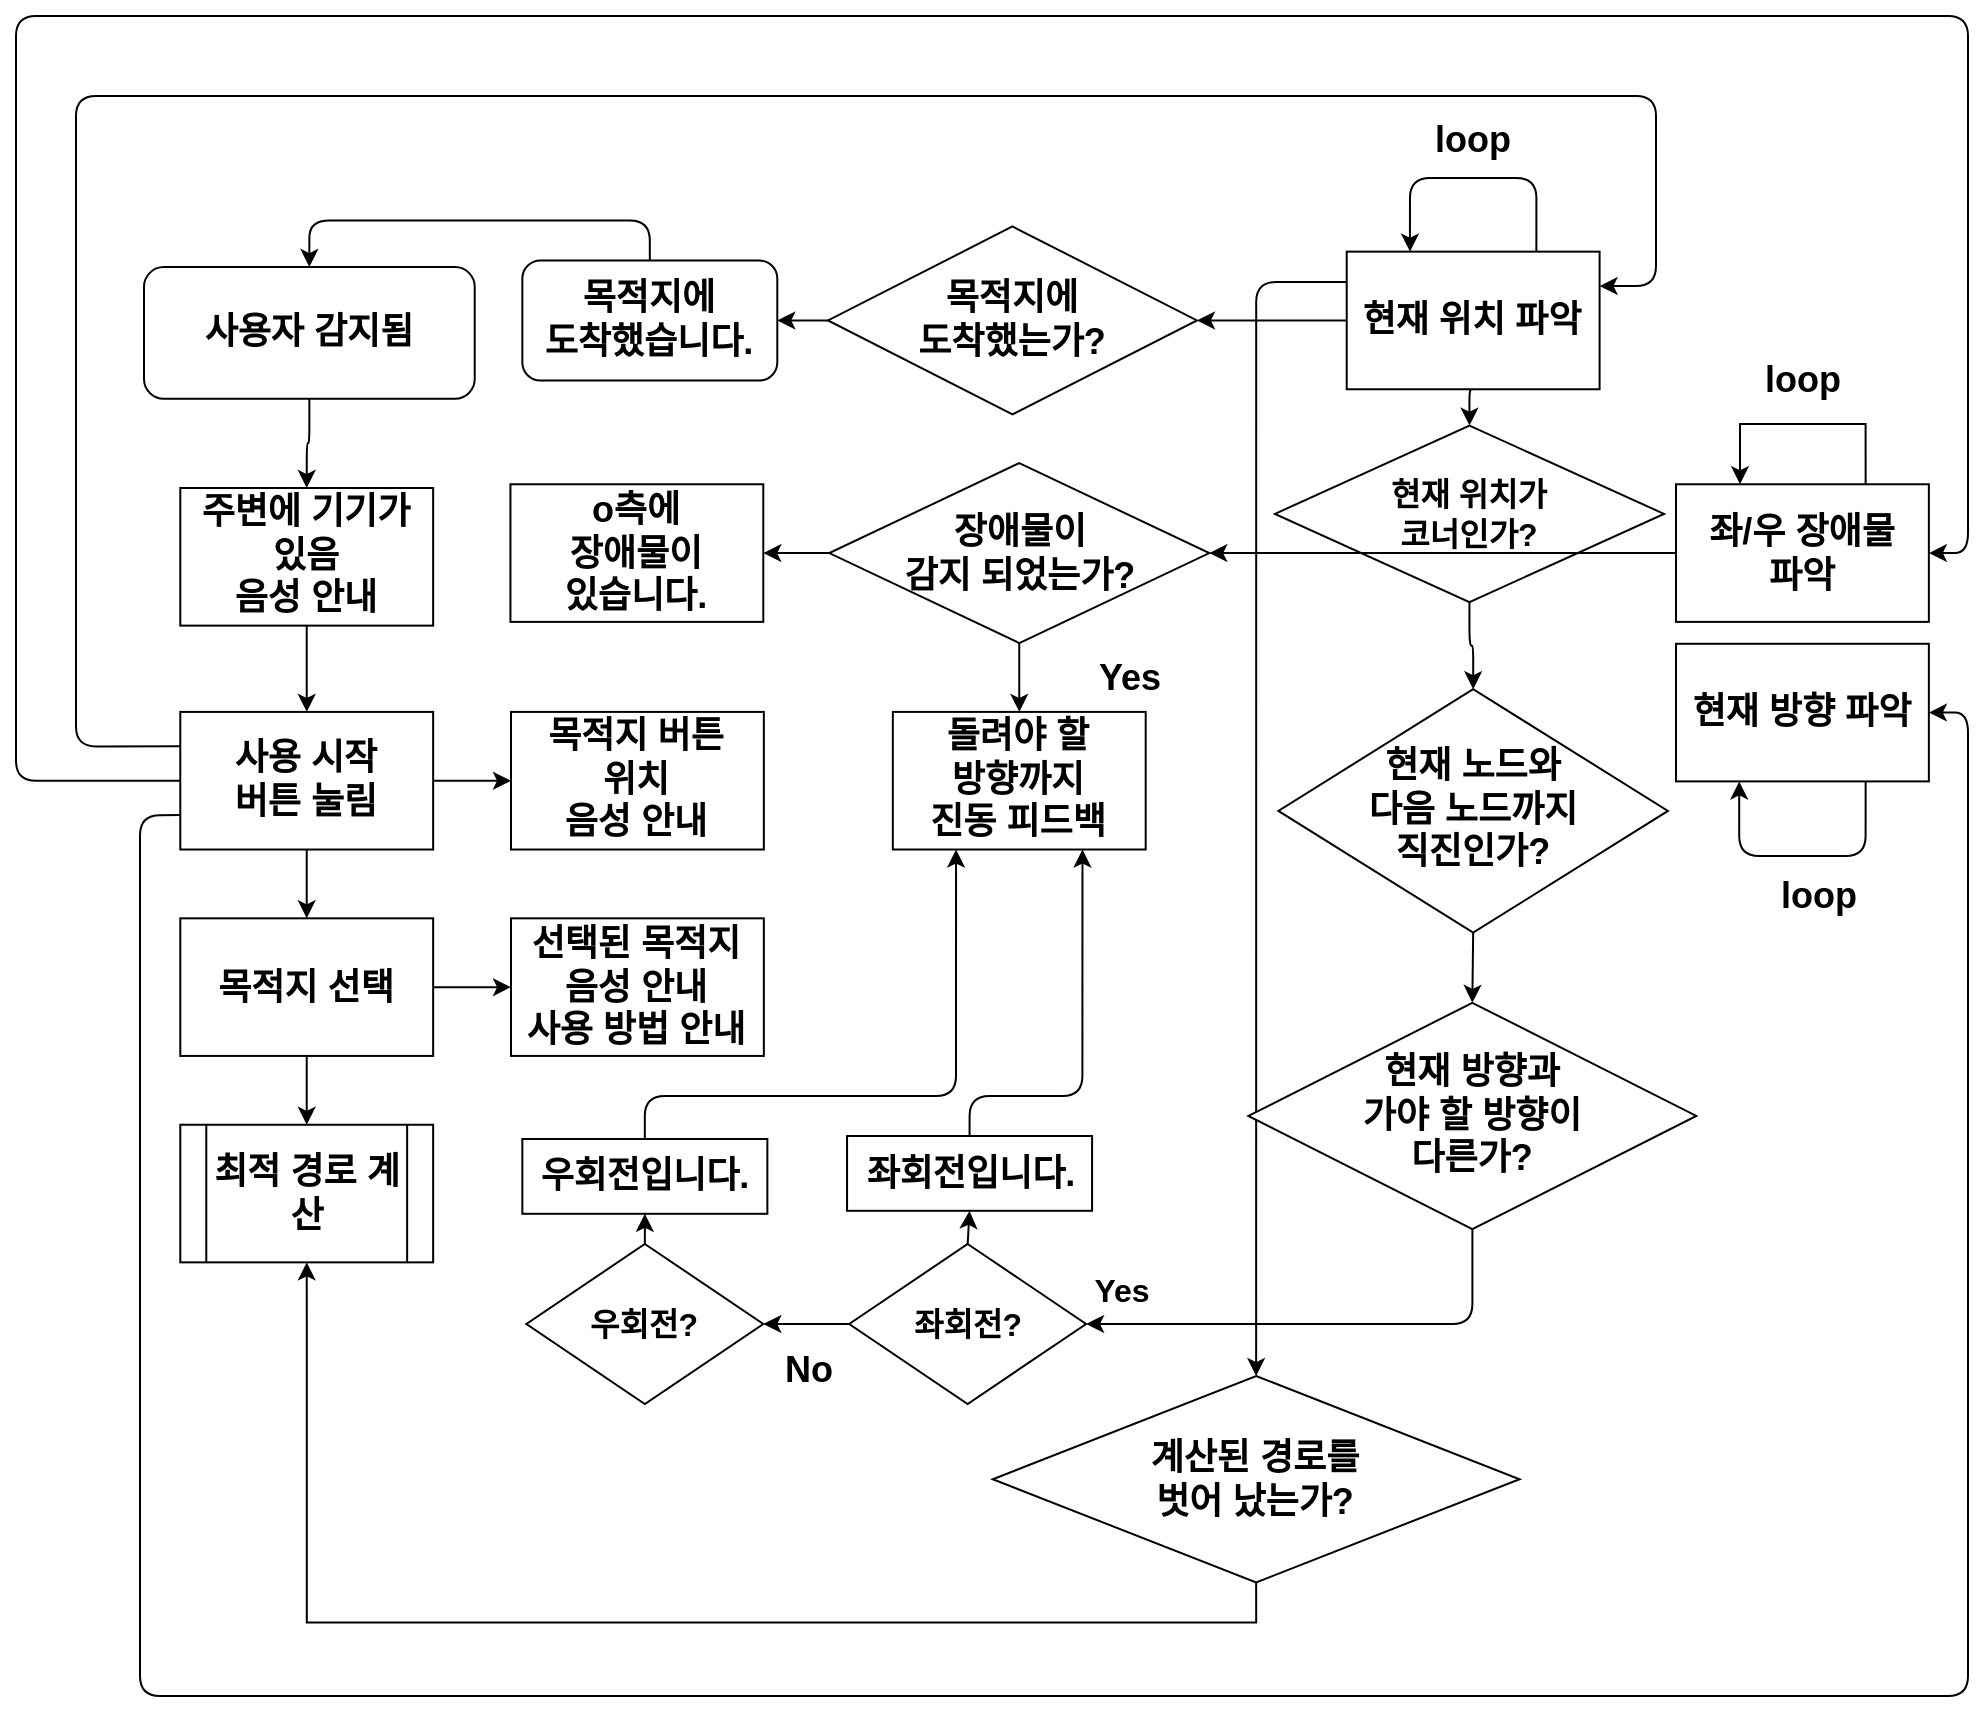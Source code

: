 <mxfile version="18.1.3" type="github">
  <diagram id="C5RBs43oDa-KdzZeNtuy" name="Page-1">
    <mxGraphModel dx="2739" dy="1591" grid="1" gridSize="10" guides="1" tooltips="1" connect="1" arrows="1" fold="1" page="1" pageScale="1" pageWidth="827" pageHeight="1169" math="0" shadow="0">
      <root>
        <mxCell id="WIyWlLk6GJQsqaUBKTNV-0" />
        <mxCell id="WIyWlLk6GJQsqaUBKTNV-1" parent="WIyWlLk6GJQsqaUBKTNV-0" />
        <mxCell id="Lw8Vetlz8jhkd45uVKWY-126" style="edgeStyle=orthogonalEdgeStyle;curved=0;rounded=1;sketch=0;orthogonalLoop=1;jettySize=auto;html=1;exitX=0;exitY=0.5;exitDx=0;exitDy=0;fontSize=16;entryX=0.5;entryY=0;entryDx=0;entryDy=0;" edge="1" parent="WIyWlLk6GJQsqaUBKTNV-1" target="Lw8Vetlz8jhkd45uVKWY-46">
          <mxGeometry relative="1" as="geometry">
            <mxPoint x="1748.359" y="233.03" as="sourcePoint" />
            <mxPoint x="1695.069" y="873.004" as="targetPoint" />
            <Array as="points">
              <mxPoint x="1690" y="233" />
            </Array>
          </mxGeometry>
        </mxCell>
        <mxCell id="Lw8Vetlz8jhkd45uVKWY-21" value="사용자 감지됨" style="rounded=1;whiteSpace=wrap;html=1;fontSize=18;glass=0;strokeWidth=1;shadow=0;fontStyle=1;verticalAlign=middle;horizontal=1;" vertex="1" parent="WIyWlLk6GJQsqaUBKTNV-1">
          <mxGeometry x="1134" y="225.54" width="165.36" height="65.87" as="geometry" />
        </mxCell>
        <mxCell id="Lw8Vetlz8jhkd45uVKWY-22" value="사용 시작&lt;br style=&quot;font-size: 18px;&quot;&gt;버튼 눌림" style="rounded=0;whiteSpace=wrap;html=1;fontStyle=1;fontSize=18;verticalAlign=middle;horizontal=1;" vertex="1" parent="WIyWlLk6GJQsqaUBKTNV-1">
          <mxGeometry x="1152.143" y="447.954" width="126.429" height="68.807" as="geometry" />
        </mxCell>
        <mxCell id="Lw8Vetlz8jhkd45uVKWY-23" value="목적지 선택" style="rounded=0;whiteSpace=wrap;html=1;fontStyle=1;fontSize=18;verticalAlign=middle;horizontal=1;" vertex="1" parent="WIyWlLk6GJQsqaUBKTNV-1">
          <mxGeometry x="1152.143" y="551.165" width="126.429" height="68.807" as="geometry" />
        </mxCell>
        <mxCell id="Lw8Vetlz8jhkd45uVKWY-24" style="edgeStyle=orthogonalEdgeStyle;rounded=0;orthogonalLoop=1;jettySize=auto;html=1;exitX=0.5;exitY=1;exitDx=0;exitDy=0;entryX=0.5;entryY=0;entryDx=0;entryDy=0;fontStyle=1;fontSize=18;verticalAlign=middle;horizontal=1;" edge="1" source="Lw8Vetlz8jhkd45uVKWY-22" target="Lw8Vetlz8jhkd45uVKWY-23" parent="WIyWlLk6GJQsqaUBKTNV-1">
          <mxGeometry relative="1" as="geometry" />
        </mxCell>
        <mxCell id="Lw8Vetlz8jhkd45uVKWY-25" value="최적 경로 계산" style="shape=process;whiteSpace=wrap;html=1;backgroundOutline=1;fontStyle=1;fontSize=18;verticalAlign=middle;horizontal=1;" vertex="1" parent="WIyWlLk6GJQsqaUBKTNV-1">
          <mxGeometry x="1152.143" y="654.376" width="126.429" height="68.807" as="geometry" />
        </mxCell>
        <mxCell id="Lw8Vetlz8jhkd45uVKWY-26" style="edgeStyle=orthogonalEdgeStyle;rounded=0;orthogonalLoop=1;jettySize=auto;html=1;exitX=0.5;exitY=1;exitDx=0;exitDy=0;entryX=0.5;entryY=0;entryDx=0;entryDy=0;fontStyle=1;fontSize=18;verticalAlign=middle;horizontal=1;" edge="1" source="Lw8Vetlz8jhkd45uVKWY-23" target="Lw8Vetlz8jhkd45uVKWY-25" parent="WIyWlLk6GJQsqaUBKTNV-1">
          <mxGeometry relative="1" as="geometry" />
        </mxCell>
        <mxCell id="Lw8Vetlz8jhkd45uVKWY-27" value="" style="edgeStyle=orthogonalEdgeStyle;rounded=0;orthogonalLoop=1;jettySize=auto;html=1;fontStyle=1;fontSize=18;verticalAlign=middle;horizontal=1;" edge="1" source="Lw8Vetlz8jhkd45uVKWY-28" target="Lw8Vetlz8jhkd45uVKWY-22" parent="WIyWlLk6GJQsqaUBKTNV-1">
          <mxGeometry relative="1" as="geometry" />
        </mxCell>
        <mxCell id="Lw8Vetlz8jhkd45uVKWY-28" value="주변에 기기가 있음&lt;br style=&quot;font-size: 18px;&quot;&gt;음성 안내" style="rounded=0;whiteSpace=wrap;html=1;fontStyle=1;fontSize=18;verticalAlign=middle;horizontal=1;" vertex="1" parent="WIyWlLk6GJQsqaUBKTNV-1">
          <mxGeometry x="1152.143" y="336.005" width="126.429" height="68.807" as="geometry" />
        </mxCell>
        <mxCell id="Lw8Vetlz8jhkd45uVKWY-158" style="edgeStyle=orthogonalEdgeStyle;curved=0;rounded=1;sketch=0;orthogonalLoop=1;jettySize=auto;html=1;exitX=0.5;exitY=1;exitDx=0;exitDy=0;entryX=0.5;entryY=0;entryDx=0;entryDy=0;fontSize=16;" edge="1" parent="WIyWlLk6GJQsqaUBKTNV-1" source="Lw8Vetlz8jhkd45uVKWY-21" target="Lw8Vetlz8jhkd45uVKWY-28">
          <mxGeometry relative="1" as="geometry" />
        </mxCell>
        <mxCell id="Lw8Vetlz8jhkd45uVKWY-33" value="목적지 버튼&lt;br&gt;위치&lt;br style=&quot;font-size: 18px;&quot;&gt;음성 안내" style="whiteSpace=wrap;html=1;rounded=0;fontStyle=1;fontSize=18;verticalAlign=middle;horizontal=1;" vertex="1" parent="WIyWlLk6GJQsqaUBKTNV-1">
          <mxGeometry x="1317.494" y="447.954" width="126.429" height="68.807" as="geometry" />
        </mxCell>
        <mxCell id="Lw8Vetlz8jhkd45uVKWY-34" value="" style="edgeStyle=orthogonalEdgeStyle;rounded=0;orthogonalLoop=1;jettySize=auto;html=1;fontStyle=1;fontSize=18;verticalAlign=middle;horizontal=1;" edge="1" source="Lw8Vetlz8jhkd45uVKWY-22" target="Lw8Vetlz8jhkd45uVKWY-33" parent="WIyWlLk6GJQsqaUBKTNV-1">
          <mxGeometry relative="1" as="geometry">
            <Array as="points">
              <mxPoint x="1307.5" y="483" />
              <mxPoint x="1307.5" y="483" />
            </Array>
          </mxGeometry>
        </mxCell>
        <mxCell id="Lw8Vetlz8jhkd45uVKWY-35" value="선택된 목적지&lt;br style=&quot;font-size: 18px;&quot;&gt;음성 안내&lt;br style=&quot;font-size: 18px;&quot;&gt;사용 방법 안내" style="whiteSpace=wrap;html=1;rounded=0;fontStyle=1;fontSize=18;verticalAlign=middle;horizontal=1;" vertex="1" parent="WIyWlLk6GJQsqaUBKTNV-1">
          <mxGeometry x="1317.494" y="551.165" width="126.429" height="68.807" as="geometry" />
        </mxCell>
        <mxCell id="Lw8Vetlz8jhkd45uVKWY-36" style="edgeStyle=orthogonalEdgeStyle;rounded=0;orthogonalLoop=1;jettySize=auto;html=1;entryX=0;entryY=0.5;entryDx=0;entryDy=0;fontStyle=1;fontSize=18;verticalAlign=middle;horizontal=1;" edge="1" source="Lw8Vetlz8jhkd45uVKWY-23" target="Lw8Vetlz8jhkd45uVKWY-35" parent="WIyWlLk6GJQsqaUBKTNV-1">
          <mxGeometry relative="1" as="geometry" />
        </mxCell>
        <mxCell id="Lw8Vetlz8jhkd45uVKWY-45" style="edgeStyle=orthogonalEdgeStyle;rounded=0;orthogonalLoop=1;jettySize=auto;html=1;exitX=0.5;exitY=1;exitDx=0;exitDy=0;entryX=0.5;entryY=1;entryDx=0;entryDy=0;fontSize=18;" edge="1" source="Lw8Vetlz8jhkd45uVKWY-46" target="Lw8Vetlz8jhkd45uVKWY-25" parent="WIyWlLk6GJQsqaUBKTNV-1">
          <mxGeometry relative="1" as="geometry">
            <mxPoint x="1472.037" y="723.313" as="targetPoint" />
          </mxGeometry>
        </mxCell>
        <mxCell id="Lw8Vetlz8jhkd45uVKWY-46" value="계산된 경로를&lt;br style=&quot;font-size: 18px;&quot;&gt;벗어 났는가?" style="rhombus;whiteSpace=wrap;html=1;fontStyle=1;fontSize=18;verticalAlign=middle;horizontal=1;" vertex="1" parent="WIyWlLk6GJQsqaUBKTNV-1">
          <mxGeometry x="1558.373" y="780.004" width="263.393" height="103.211" as="geometry" />
        </mxCell>
        <mxCell id="Lw8Vetlz8jhkd45uVKWY-47" value="현재 방향과&lt;br style=&quot;font-size: 18px;&quot;&gt;가야 할 방향이&lt;br&gt;다른가?" style="rhombus;whiteSpace=wrap;html=1;fontStyle=1;fontSize=18;verticalAlign=middle;horizontal=1;" vertex="1" parent="WIyWlLk6GJQsqaUBKTNV-1">
          <mxGeometry x="1686.18" y="593.4" width="223.97" height="113.17" as="geometry" />
        </mxCell>
        <mxCell id="Lw8Vetlz8jhkd45uVKWY-48" value="돌려야 할&lt;br&gt;방향까지&lt;br style=&quot;font-size: 18px;&quot;&gt;진동 피드백" style="whiteSpace=wrap;html=1;fontStyle=1;fontSize=18;verticalAlign=middle;horizontal=1;" vertex="1" parent="WIyWlLk6GJQsqaUBKTNV-1">
          <mxGeometry x="1508.421" y="447.95" width="126.429" height="68.807" as="geometry" />
        </mxCell>
        <mxCell id="Lw8Vetlz8jhkd45uVKWY-181" style="edgeStyle=orthogonalEdgeStyle;curved=0;rounded=1;sketch=0;orthogonalLoop=1;jettySize=auto;html=1;exitX=0.5;exitY=1;exitDx=0;exitDy=0;fontSize=16;entryX=0.5;entryY=0;entryDx=0;entryDy=0;" edge="1" parent="WIyWlLk6GJQsqaUBKTNV-1" source="Lw8Vetlz8jhkd45uVKWY-81" target="Lw8Vetlz8jhkd45uVKWY-48">
          <mxGeometry relative="1" as="geometry">
            <mxPoint x="1571.545" y="440.0" as="targetPoint" />
          </mxGeometry>
        </mxCell>
        <mxCell id="Lw8Vetlz8jhkd45uVKWY-81" value="장애물이&lt;br&gt;감지 되었는가?" style="rhombus;whiteSpace=wrap;html=1;fontSize=18;rounded=0;fontStyle=1;" vertex="1" parent="WIyWlLk6GJQsqaUBKTNV-1">
          <mxGeometry x="1476.64" y="323.54" width="190" height="90" as="geometry" />
        </mxCell>
        <mxCell id="Lw8Vetlz8jhkd45uVKWY-82" value="Yes" style="text;html=1;strokeColor=none;fillColor=none;align=center;verticalAlign=middle;whiteSpace=wrap;rounded=0;fontStyle=1;fontSize=18;horizontal=1;" vertex="1" parent="WIyWlLk6GJQsqaUBKTNV-1">
          <mxGeometry x="1581.61" y="402.94" width="90" height="56.6" as="geometry" />
        </mxCell>
        <mxCell id="Lw8Vetlz8jhkd45uVKWY-95" value="목적지에&lt;br&gt;도착했는가?" style="rhombus;whiteSpace=wrap;html=1;fontStyle=1;fontSize=18;verticalAlign=middle;horizontal=1;flipH=1;flipV=0;" vertex="1" parent="WIyWlLk6GJQsqaUBKTNV-1">
          <mxGeometry x="1476" y="205.23" width="184.47" height="94" as="geometry" />
        </mxCell>
        <mxCell id="Lw8Vetlz8jhkd45uVKWY-124" style="edgeStyle=orthogonalEdgeStyle;curved=0;rounded=1;sketch=0;orthogonalLoop=1;jettySize=auto;html=1;exitX=0.5;exitY=1;exitDx=0;exitDy=0;entryX=0.5;entryY=0;entryDx=0;entryDy=0;fontSize=16;" edge="1" parent="WIyWlLk6GJQsqaUBKTNV-1" source="Lw8Vetlz8jhkd45uVKWY-84" target="Lw8Vetlz8jhkd45uVKWY-47">
          <mxGeometry relative="1" as="geometry" />
        </mxCell>
        <mxCell id="Lw8Vetlz8jhkd45uVKWY-84" value="현재 노드와&lt;br&gt;다음 노드까지&lt;br&gt;직진인가?" style="rhombus;whiteSpace=wrap;html=1;fontStyle=1;fontSize=18;verticalAlign=middle;horizontal=1;flipH=1;flipV=0;" vertex="1" parent="WIyWlLk6GJQsqaUBKTNV-1">
          <mxGeometry x="1701.19" y="436.6" width="194.78" height="121.74" as="geometry" />
        </mxCell>
        <mxCell id="Lw8Vetlz8jhkd45uVKWY-118" style="edgeStyle=orthogonalEdgeStyle;curved=0;rounded=1;sketch=0;orthogonalLoop=1;jettySize=auto;html=1;exitX=0.5;exitY=1;exitDx=0;exitDy=0;fontSize=16;" edge="1" parent="WIyWlLk6GJQsqaUBKTNV-1" source="Lw8Vetlz8jhkd45uVKWY-107" target="Lw8Vetlz8jhkd45uVKWY-84">
          <mxGeometry relative="1" as="geometry" />
        </mxCell>
        <mxCell id="Lw8Vetlz8jhkd45uVKWY-107" value="&lt;b&gt;현재 위치가&lt;br&gt;코너인가?&lt;/b&gt;" style="rhombus;whiteSpace=wrap;html=1;rounded=0;sketch=0;fontSize=16;" vertex="1" parent="WIyWlLk6GJQsqaUBKTNV-1">
          <mxGeometry x="1699.48" y="304.81" width="194.52" height="88.26" as="geometry" />
        </mxCell>
        <mxCell id="Lw8Vetlz8jhkd45uVKWY-117" style="edgeStyle=orthogonalEdgeStyle;curved=0;rounded=1;sketch=0;orthogonalLoop=1;jettySize=auto;html=1;exitX=0.5;exitY=1;exitDx=0;exitDy=0;entryX=0.5;entryY=0;entryDx=0;entryDy=0;fontSize=16;" edge="1" parent="WIyWlLk6GJQsqaUBKTNV-1" source="Lw8Vetlz8jhkd45uVKWY-40" target="Lw8Vetlz8jhkd45uVKWY-107">
          <mxGeometry relative="1" as="geometry" />
        </mxCell>
        <mxCell id="Lw8Vetlz8jhkd45uVKWY-44" value="loop" style="text;html=1;strokeColor=none;fillColor=none;align=center;verticalAlign=middle;whiteSpace=wrap;rounded=0;fontStyle=1;fontSize=18;horizontal=1;" vertex="1" parent="WIyWlLk6GJQsqaUBKTNV-1">
          <mxGeometry x="1940" y="528.229" width="63.214" height="22.936" as="geometry" />
        </mxCell>
        <mxCell id="Lw8Vetlz8jhkd45uVKWY-131" value="Yes" style="text;html=1;strokeColor=none;fillColor=none;align=center;verticalAlign=middle;whiteSpace=wrap;rounded=0;fontStyle=1;fontSize=16;horizontal=1;" vertex="1" parent="WIyWlLk6GJQsqaUBKTNV-1">
          <mxGeometry x="1601.69" y="721.28" width="42.14" height="30.57" as="geometry" />
        </mxCell>
        <mxCell id="Lw8Vetlz8jhkd45uVKWY-134" value="&lt;b&gt;좌회전?&lt;/b&gt;" style="rhombus;whiteSpace=wrap;html=1;rounded=0;sketch=0;fontSize=16;" vertex="1" parent="WIyWlLk6GJQsqaUBKTNV-1">
          <mxGeometry x="1486.61" y="713.98" width="118.43" height="80" as="geometry" />
        </mxCell>
        <mxCell id="Lw8Vetlz8jhkd45uVKWY-133" value="" style="edgeStyle=orthogonalEdgeStyle;curved=0;rounded=1;sketch=0;orthogonalLoop=1;jettySize=auto;html=1;fontSize=16;entryX=1;entryY=0.5;entryDx=0;entryDy=0;" edge="1" parent="WIyWlLk6GJQsqaUBKTNV-1" source="Lw8Vetlz8jhkd45uVKWY-47" target="Lw8Vetlz8jhkd45uVKWY-134">
          <mxGeometry relative="1" as="geometry">
            <mxPoint x="1520" y="754" as="targetPoint" />
            <Array as="points">
              <mxPoint x="1798" y="754" />
            </Array>
          </mxGeometry>
        </mxCell>
        <mxCell id="Lw8Vetlz8jhkd45uVKWY-135" value="&lt;b&gt;우회전?&lt;/b&gt;" style="rhombus;whiteSpace=wrap;html=1;rounded=0;sketch=0;fontSize=16;" vertex="1" parent="WIyWlLk6GJQsqaUBKTNV-1">
          <mxGeometry x="1325.21" y="713.98" width="118.43" height="80" as="geometry" />
        </mxCell>
        <mxCell id="Lw8Vetlz8jhkd45uVKWY-138" style="edgeStyle=orthogonalEdgeStyle;curved=0;rounded=1;sketch=0;orthogonalLoop=1;jettySize=auto;html=1;exitX=0;exitY=0.5;exitDx=0;exitDy=0;entryX=1;entryY=0.5;entryDx=0;entryDy=0;fontSize=16;" edge="1" parent="WIyWlLk6GJQsqaUBKTNV-1" source="Lw8Vetlz8jhkd45uVKWY-134" target="Lw8Vetlz8jhkd45uVKWY-135">
          <mxGeometry relative="1" as="geometry" />
        </mxCell>
        <mxCell id="Lw8Vetlz8jhkd45uVKWY-139" value="No" style="text;html=1;strokeColor=none;fillColor=none;align=center;verticalAlign=middle;whiteSpace=wrap;rounded=0;fontStyle=1;fontSize=18;horizontal=1;" vertex="1" parent="WIyWlLk6GJQsqaUBKTNV-1">
          <mxGeometry x="1435.215" y="759.572" width="63.214" height="34.404" as="geometry" />
        </mxCell>
        <mxCell id="Lw8Vetlz8jhkd45uVKWY-185" style="edgeStyle=orthogonalEdgeStyle;curved=0;rounded=1;sketch=0;orthogonalLoop=1;jettySize=auto;html=1;exitX=0.5;exitY=0;exitDx=0;exitDy=0;entryX=0.25;entryY=1;entryDx=0;entryDy=0;fontSize=16;" edge="1" parent="WIyWlLk6GJQsqaUBKTNV-1" source="Lw8Vetlz8jhkd45uVKWY-140" target="Lw8Vetlz8jhkd45uVKWY-48">
          <mxGeometry relative="1" as="geometry">
            <Array as="points">
              <mxPoint x="1384" y="640" />
              <mxPoint x="1540" y="640" />
            </Array>
          </mxGeometry>
        </mxCell>
        <mxCell id="Lw8Vetlz8jhkd45uVKWY-140" value="우회전입니다." style="whiteSpace=wrap;html=1;rounded=0;fontStyle=1;fontSize=18;verticalAlign=middle;horizontal=1;" vertex="1" parent="WIyWlLk6GJQsqaUBKTNV-1">
          <mxGeometry x="1323.17" y="661.5" width="122.51" height="37.4" as="geometry" />
        </mxCell>
        <mxCell id="Lw8Vetlz8jhkd45uVKWY-142" style="edgeStyle=orthogonalEdgeStyle;curved=0;rounded=1;sketch=0;orthogonalLoop=1;jettySize=auto;html=1;exitX=0.5;exitY=0;exitDx=0;exitDy=0;entryX=0.5;entryY=1;entryDx=0;entryDy=0;fontSize=16;" edge="1" parent="WIyWlLk6GJQsqaUBKTNV-1" source="Lw8Vetlz8jhkd45uVKWY-135" target="Lw8Vetlz8jhkd45uVKWY-140">
          <mxGeometry relative="1" as="geometry" />
        </mxCell>
        <mxCell id="Lw8Vetlz8jhkd45uVKWY-184" style="edgeStyle=orthogonalEdgeStyle;curved=0;rounded=1;sketch=0;orthogonalLoop=1;jettySize=auto;html=1;exitX=0.5;exitY=0;exitDx=0;exitDy=0;entryX=0.75;entryY=1;entryDx=0;entryDy=0;fontSize=16;" edge="1" parent="WIyWlLk6GJQsqaUBKTNV-1" source="Lw8Vetlz8jhkd45uVKWY-141" target="Lw8Vetlz8jhkd45uVKWY-48">
          <mxGeometry relative="1" as="geometry">
            <Array as="points">
              <mxPoint x="1547" y="640" />
              <mxPoint x="1603" y="640" />
            </Array>
          </mxGeometry>
        </mxCell>
        <mxCell id="Lw8Vetlz8jhkd45uVKWY-141" value="좌회전입니다." style="whiteSpace=wrap;html=1;rounded=0;fontStyle=1;fontSize=18;verticalAlign=middle;horizontal=1;" vertex="1" parent="WIyWlLk6GJQsqaUBKTNV-1">
          <mxGeometry x="1485.53" y="660" width="122.51" height="37.4" as="geometry" />
        </mxCell>
        <mxCell id="Lw8Vetlz8jhkd45uVKWY-143" style="edgeStyle=orthogonalEdgeStyle;curved=0;rounded=1;sketch=0;orthogonalLoop=1;jettySize=auto;html=1;exitX=0.5;exitY=0;exitDx=0;exitDy=0;entryX=0.5;entryY=1;entryDx=0;entryDy=0;fontSize=16;" edge="1" parent="WIyWlLk6GJQsqaUBKTNV-1" source="Lw8Vetlz8jhkd45uVKWY-134" target="Lw8Vetlz8jhkd45uVKWY-141">
          <mxGeometry relative="1" as="geometry" />
        </mxCell>
        <mxCell id="Lw8Vetlz8jhkd45uVKWY-147" style="edgeStyle=orthogonalEdgeStyle;curved=0;rounded=1;sketch=0;orthogonalLoop=1;jettySize=auto;html=1;exitX=0.5;exitY=0;exitDx=0;exitDy=0;entryX=0.5;entryY=0;entryDx=0;entryDy=0;fontSize=16;" edge="1" parent="WIyWlLk6GJQsqaUBKTNV-1" source="Lw8Vetlz8jhkd45uVKWY-144" target="Lw8Vetlz8jhkd45uVKWY-21">
          <mxGeometry relative="1" as="geometry" />
        </mxCell>
        <mxCell id="Lw8Vetlz8jhkd45uVKWY-144" value="목적지에&lt;br style=&quot;font-size: 18px;&quot;&gt;도착했습니다." style="rounded=1;whiteSpace=wrap;html=1;fontStyle=1;fontSize=18;verticalAlign=middle;horizontal=1;" vertex="1" parent="WIyWlLk6GJQsqaUBKTNV-1">
          <mxGeometry x="1323.17" y="222.23" width="127.48" height="60" as="geometry" />
        </mxCell>
        <mxCell id="Lw8Vetlz8jhkd45uVKWY-162" style="edgeStyle=orthogonalEdgeStyle;curved=0;rounded=1;sketch=0;orthogonalLoop=1;jettySize=auto;html=1;exitX=0;exitY=0.5;exitDx=0;exitDy=0;entryX=1;entryY=0.5;entryDx=0;entryDy=0;fontSize=16;" edge="1" parent="WIyWlLk6GJQsqaUBKTNV-1" source="Lw8Vetlz8jhkd45uVKWY-95" target="Lw8Vetlz8jhkd45uVKWY-144">
          <mxGeometry relative="1" as="geometry" />
        </mxCell>
        <mxCell id="Lw8Vetlz8jhkd45uVKWY-160" style="edgeStyle=orthogonalEdgeStyle;curved=0;rounded=1;sketch=0;orthogonalLoop=1;jettySize=auto;html=1;exitX=0;exitY=0.5;exitDx=0;exitDy=0;fontSize=16;" edge="1" parent="WIyWlLk6GJQsqaUBKTNV-1" source="Lw8Vetlz8jhkd45uVKWY-40" target="Lw8Vetlz8jhkd45uVKWY-95">
          <mxGeometry relative="1" as="geometry" />
        </mxCell>
        <mxCell id="Lw8Vetlz8jhkd45uVKWY-169" style="edgeStyle=orthogonalEdgeStyle;curved=0;rounded=1;sketch=0;orthogonalLoop=1;jettySize=auto;html=1;exitX=0.75;exitY=0;exitDx=0;exitDy=0;fontSize=16;entryX=0.25;entryY=0;entryDx=0;entryDy=0;" edge="1" parent="WIyWlLk6GJQsqaUBKTNV-1" source="Lw8Vetlz8jhkd45uVKWY-40" target="Lw8Vetlz8jhkd45uVKWY-40">
          <mxGeometry relative="1" as="geometry">
            <mxPoint x="1750" y="151" as="targetPoint" />
            <Array as="points">
              <mxPoint x="1830" y="181" />
              <mxPoint x="1767" y="181" />
            </Array>
          </mxGeometry>
        </mxCell>
        <mxCell id="Lw8Vetlz8jhkd45uVKWY-40" value="현재 위치 파악" style="whiteSpace=wrap;html=1;rounded=0;fontStyle=1;fontSize=18;verticalAlign=middle;horizontal=1;" vertex="1" parent="WIyWlLk6GJQsqaUBKTNV-1">
          <mxGeometry x="1735.359" y="217.827" width="126.429" height="68.807" as="geometry" />
        </mxCell>
        <mxCell id="Lw8Vetlz8jhkd45uVKWY-174" style="edgeStyle=orthogonalEdgeStyle;curved=0;rounded=1;sketch=0;orthogonalLoop=1;jettySize=auto;html=1;exitX=0;exitY=0.25;exitDx=0;exitDy=0;fontSize=16;entryX=1;entryY=0.25;entryDx=0;entryDy=0;" edge="1" parent="WIyWlLk6GJQsqaUBKTNV-1" source="Lw8Vetlz8jhkd45uVKWY-22" target="Lw8Vetlz8jhkd45uVKWY-40">
          <mxGeometry relative="1" as="geometry">
            <mxPoint x="1720" y="80" as="targetPoint" />
            <Array as="points">
              <mxPoint x="1100" y="465" />
              <mxPoint x="1100" y="140" />
              <mxPoint x="1890" y="140" />
              <mxPoint x="1890" y="235" />
            </Array>
          </mxGeometry>
        </mxCell>
        <mxCell id="Lw8Vetlz8jhkd45uVKWY-74" value="loop" style="text;html=1;strokeColor=none;fillColor=none;align=center;verticalAlign=middle;whiteSpace=wrap;rounded=0;fontStyle=1;fontSize=18;horizontal=1;" vertex="1" parent="WIyWlLk6GJQsqaUBKTNV-1">
          <mxGeometry x="1766.97" y="150.999" width="63.214" height="22.936" as="geometry" />
        </mxCell>
        <mxCell id="Lw8Vetlz8jhkd45uVKWY-159" value="" style="group" vertex="1" connectable="0" parent="WIyWlLk6GJQsqaUBKTNV-1">
          <mxGeometry x="1899.999" y="270.999" width="126.429" height="131.942" as="geometry" />
        </mxCell>
        <mxCell id="Lw8Vetlz8jhkd45uVKWY-76" style="edgeStyle=orthogonalEdgeStyle;rounded=0;orthogonalLoop=1;jettySize=auto;html=1;exitX=0.75;exitY=0;exitDx=0;exitDy=0;entryX=0.25;entryY=0;entryDx=0;entryDy=0;" edge="1" source="Lw8Vetlz8jhkd45uVKWY-78" target="Lw8Vetlz8jhkd45uVKWY-78" parent="Lw8Vetlz8jhkd45uVKWY-159">
          <mxGeometry relative="1" as="geometry">
            <mxPoint x="30.001" y="43.001" as="targetPoint" />
            <Array as="points">
              <mxPoint x="95.001" y="33.001" />
              <mxPoint x="32.001" y="33.001" />
              <mxPoint x="32.001" y="63.001" />
            </Array>
          </mxGeometry>
        </mxCell>
        <mxCell id="Lw8Vetlz8jhkd45uVKWY-78" value="좌/우 장애물&lt;br&gt;파악" style="whiteSpace=wrap;html=1;rounded=0;fontStyle=1;fontSize=18;verticalAlign=middle;horizontal=1;" vertex="1" parent="Lw8Vetlz8jhkd45uVKWY-159">
          <mxGeometry y="63.134" width="126.429" height="68.807" as="geometry" />
        </mxCell>
        <mxCell id="Lw8Vetlz8jhkd45uVKWY-79" value="loop" style="text;html=1;strokeColor=none;fillColor=none;align=center;verticalAlign=middle;whiteSpace=wrap;rounded=0;fontStyle=1;fontSize=18;horizontal=1;" vertex="1" parent="Lw8Vetlz8jhkd45uVKWY-159">
          <mxGeometry x="31.611" width="63.214" height="22.936" as="geometry" />
        </mxCell>
        <mxCell id="Lw8Vetlz8jhkd45uVKWY-175" style="edgeStyle=orthogonalEdgeStyle;curved=0;rounded=1;sketch=0;orthogonalLoop=1;jettySize=auto;html=1;exitX=0;exitY=0.5;exitDx=0;exitDy=0;fontSize=16;entryX=1;entryY=0.5;entryDx=0;entryDy=0;" edge="1" parent="WIyWlLk6GJQsqaUBKTNV-1" source="Lw8Vetlz8jhkd45uVKWY-22" target="Lw8Vetlz8jhkd45uVKWY-78">
          <mxGeometry relative="1" as="geometry">
            <mxPoint x="1070" y="90" as="targetPoint" />
            <Array as="points">
              <mxPoint x="1070" y="482" />
              <mxPoint x="1070" y="100" />
              <mxPoint x="2046" y="100" />
              <mxPoint x="2046" y="369" />
            </Array>
          </mxGeometry>
        </mxCell>
        <mxCell id="Lw8Vetlz8jhkd45uVKWY-83" style="edgeStyle=orthogonalEdgeStyle;curved=0;rounded=1;sketch=0;orthogonalLoop=1;jettySize=auto;html=1;exitX=0;exitY=0.5;exitDx=0;exitDy=0;entryX=1;entryY=0.5;entryDx=0;entryDy=0;fontSize=16;" edge="1" parent="WIyWlLk6GJQsqaUBKTNV-1" source="Lw8Vetlz8jhkd45uVKWY-78" target="Lw8Vetlz8jhkd45uVKWY-81">
          <mxGeometry relative="1" as="geometry" />
        </mxCell>
        <mxCell id="Lw8Vetlz8jhkd45uVKWY-165" value="o측에&lt;br&gt;장애물이&lt;br&gt;있습니다." style="whiteSpace=wrap;html=1;rounded=0;fontStyle=1;fontSize=18;verticalAlign=middle;horizontal=1;" vertex="1" parent="WIyWlLk6GJQsqaUBKTNV-1">
          <mxGeometry x="1317.214" y="334.134" width="126.429" height="68.807" as="geometry" />
        </mxCell>
        <mxCell id="Lw8Vetlz8jhkd45uVKWY-177" style="edgeStyle=orthogonalEdgeStyle;curved=0;rounded=1;sketch=0;orthogonalLoop=1;jettySize=auto;html=1;exitX=0.75;exitY=1;exitDx=0;exitDy=0;fontSize=16;entryX=0.25;entryY=1;entryDx=0;entryDy=0;" edge="1" parent="WIyWlLk6GJQsqaUBKTNV-1" source="Lw8Vetlz8jhkd45uVKWY-43" target="Lw8Vetlz8jhkd45uVKWY-43">
          <mxGeometry relative="1" as="geometry">
            <mxPoint x="1995.556" y="540" as="targetPoint" />
            <Array as="points">
              <mxPoint x="1995" y="520" />
              <mxPoint x="1932" y="520" />
            </Array>
          </mxGeometry>
        </mxCell>
        <mxCell id="Lw8Vetlz8jhkd45uVKWY-43" value="현재 방향 파악" style="whiteSpace=wrap;html=1;rounded=0;fontStyle=1;fontSize=18;verticalAlign=middle;horizontal=1;" vertex="1" parent="WIyWlLk6GJQsqaUBKTNV-1">
          <mxGeometry x="1899.999" y="413.894" width="126.429" height="68.807" as="geometry" />
        </mxCell>
        <mxCell id="Lw8Vetlz8jhkd45uVKWY-166" style="edgeStyle=orthogonalEdgeStyle;curved=0;rounded=1;sketch=0;orthogonalLoop=1;jettySize=auto;html=1;exitX=0;exitY=0.5;exitDx=0;exitDy=0;entryX=1;entryY=0.5;entryDx=0;entryDy=0;fontSize=16;" edge="1" parent="WIyWlLk6GJQsqaUBKTNV-1" source="Lw8Vetlz8jhkd45uVKWY-81" target="Lw8Vetlz8jhkd45uVKWY-165">
          <mxGeometry relative="1" as="geometry" />
        </mxCell>
        <mxCell id="Lw8Vetlz8jhkd45uVKWY-176" style="edgeStyle=orthogonalEdgeStyle;curved=0;rounded=1;sketch=0;orthogonalLoop=1;jettySize=auto;html=1;exitX=0;exitY=0.75;exitDx=0;exitDy=0;fontSize=16;entryX=1;entryY=0.5;entryDx=0;entryDy=0;" edge="1" parent="WIyWlLk6GJQsqaUBKTNV-1" source="Lw8Vetlz8jhkd45uVKWY-22" target="Lw8Vetlz8jhkd45uVKWY-43">
          <mxGeometry relative="1" as="geometry">
            <mxPoint x="1100" y="800" as="targetPoint" />
            <Array as="points">
              <mxPoint x="1132" y="500" />
              <mxPoint x="1132" y="940" />
              <mxPoint x="2046" y="940" />
              <mxPoint x="2046" y="448" />
            </Array>
          </mxGeometry>
        </mxCell>
      </root>
    </mxGraphModel>
  </diagram>
</mxfile>
